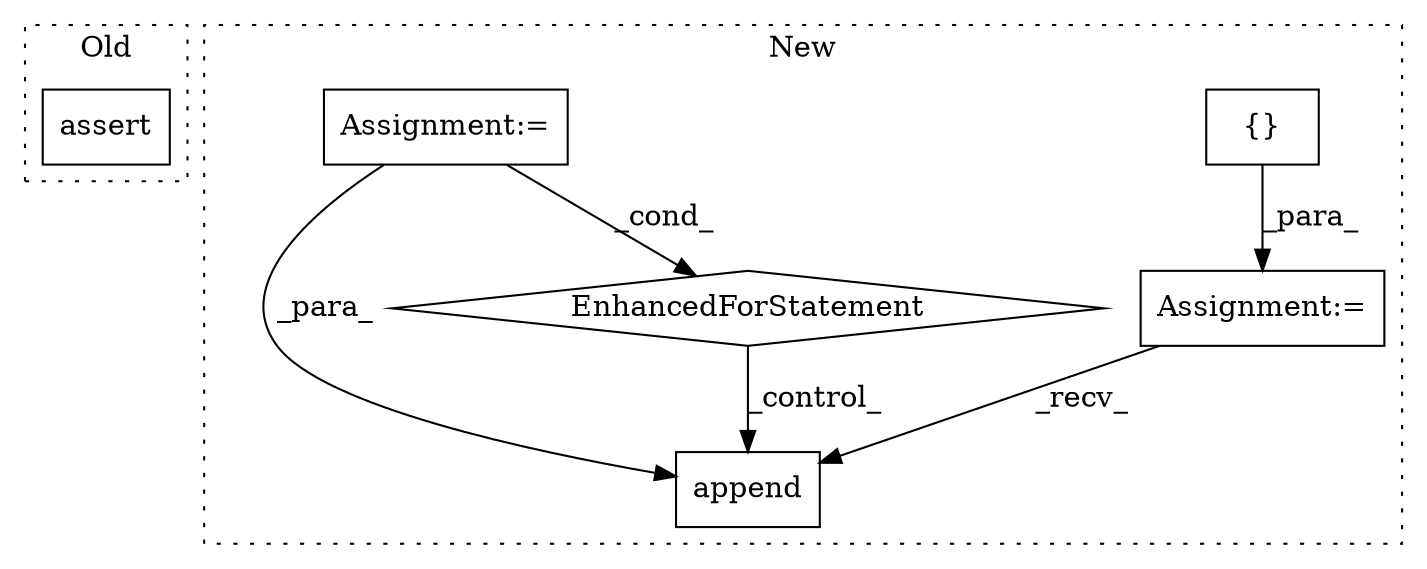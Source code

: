 digraph G {
subgraph cluster0 {
1 [label="assert" a="32" s="3174,3240" l="11,1" shape="box"];
label = "Old";
style="dotted";
}
subgraph cluster1 {
2 [label="append" a="32" s="2142,2181" l="7,1" shape="box"];
3 [label="{}" a="4" s="1889" l="2" shape="box"];
4 [label="Assignment:=" a="7" s="1879" l="1" shape="box"];
5 [label="Assignment:=" a="7" s="1899,1975" l="57,2" shape="box"];
6 [label="EnhancedForStatement" a="70" s="1899,1975" l="57,2" shape="diamond"];
label = "New";
style="dotted";
}
3 -> 4 [label="_para_"];
4 -> 2 [label="_recv_"];
5 -> 2 [label="_para_"];
5 -> 6 [label="_cond_"];
6 -> 2 [label="_control_"];
}